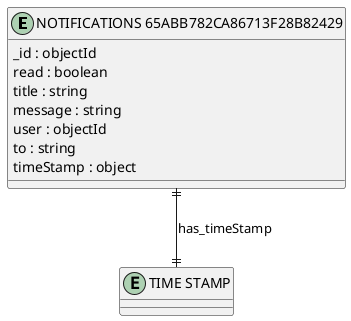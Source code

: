 @startuml NOTIFICATIONS_65ABB782CA86713F28B82429_Diagram

entity "NOTIFICATIONS 65ABB782CA86713F28B82429" as NOTIFICATIONS_65ABB782CA86713F28B82429 {
  _id : objectId
  read : boolean
  title : string
  message : string
  user : objectId
  to : string
  timeStamp : object
}

entity "TIME STAMP" as TIME_STAMP {
}

' // Relationships
NOTIFICATIONS_65ABB782CA86713F28B82429 ||--|| TIME_STAMP : has_timeStamp
@enduml
